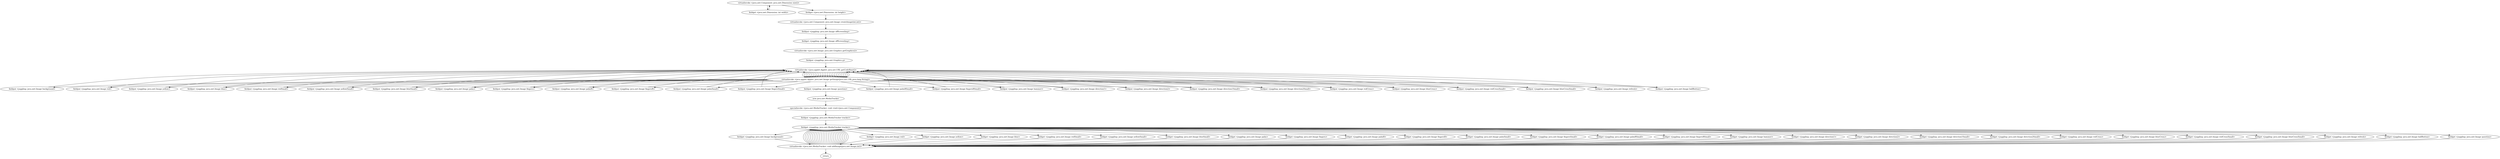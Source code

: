 digraph "" {
"virtualinvoke <java.awt.Component: java.awt.Dimension size()>";
 "virtualinvoke <java.awt.Component: java.awt.Dimension size()>"->"fieldget <java.awt.Dimension: int width>";
 "fieldget <java.awt.Dimension: int width>"->"virtualinvoke <java.awt.Component: java.awt.Dimension size()>";
 "virtualinvoke <java.awt.Component: java.awt.Dimension size()>"->"fieldget <java.awt.Dimension: int height>";
 "fieldget <java.awt.Dimension: int height>"->"virtualinvoke <java.awt.Component: java.awt.Image createImage(int,int)>";
 "virtualinvoke <java.awt.Component: java.awt.Image createImage(int,int)>"->"fieldput <juggling: java.awt.Image offScreenImg>";
 "fieldput <juggling: java.awt.Image offScreenImg>"->"fieldget <juggling: java.awt.Image offScreenImg>";
 "fieldget <juggling: java.awt.Image offScreenImg>"->"virtualinvoke <java.awt.Image: java.awt.Graphics getGraphics()>";
 "virtualinvoke <java.awt.Image: java.awt.Graphics getGraphics()>"->"fieldput <juggling: java.awt.Graphics g>";
 "fieldput <juggling: java.awt.Graphics g>"->"virtualinvoke <java.applet.Applet: java.net.URL getCodeBase()>";
 "virtualinvoke <java.applet.Applet: java.net.URL getCodeBase()>"->"virtualinvoke <java.applet.Applet: java.awt.Image getImage(java.net.URL,java.lang.String)>";
 "virtualinvoke <java.applet.Applet: java.awt.Image getImage(java.net.URL,java.lang.String)>"->"fieldput <juggling: java.awt.Image background>";
 "fieldput <juggling: java.awt.Image background>"->"virtualinvoke <java.applet.Applet: java.net.URL getCodeBase()>";
 "virtualinvoke <java.applet.Applet: java.net.URL getCodeBase()>"->"virtualinvoke <java.applet.Applet: java.awt.Image getImage(java.net.URL,java.lang.String)>";
 "virtualinvoke <java.applet.Applet: java.awt.Image getImage(java.net.URL,java.lang.String)>"->"fieldput <juggling: java.awt.Image red>";
 "fieldput <juggling: java.awt.Image red>"->"virtualinvoke <java.applet.Applet: java.net.URL getCodeBase()>";
 "virtualinvoke <java.applet.Applet: java.net.URL getCodeBase()>"->"virtualinvoke <java.applet.Applet: java.awt.Image getImage(java.net.URL,java.lang.String)>";
 "virtualinvoke <java.applet.Applet: java.awt.Image getImage(java.net.URL,java.lang.String)>"->"fieldput <juggling: java.awt.Image yellow>";
 "fieldput <juggling: java.awt.Image yellow>"->"virtualinvoke <java.applet.Applet: java.net.URL getCodeBase()>";
 "virtualinvoke <java.applet.Applet: java.net.URL getCodeBase()>"->"virtualinvoke <java.applet.Applet: java.awt.Image getImage(java.net.URL,java.lang.String)>";
 "virtualinvoke <java.applet.Applet: java.awt.Image getImage(java.net.URL,java.lang.String)>"->"fieldput <juggling: java.awt.Image blue>";
 "fieldput <juggling: java.awt.Image blue>"->"virtualinvoke <java.applet.Applet: java.net.URL getCodeBase()>";
 "virtualinvoke <java.applet.Applet: java.net.URL getCodeBase()>"->"virtualinvoke <java.applet.Applet: java.awt.Image getImage(java.net.URL,java.lang.String)>";
 "virtualinvoke <java.applet.Applet: java.awt.Image getImage(java.net.URL,java.lang.String)>"->"fieldput <juggling: java.awt.Image redSmall>";
 "fieldput <juggling: java.awt.Image redSmall>"->"virtualinvoke <java.applet.Applet: java.net.URL getCodeBase()>";
 "virtualinvoke <java.applet.Applet: java.net.URL getCodeBase()>"->"virtualinvoke <java.applet.Applet: java.awt.Image getImage(java.net.URL,java.lang.String)>";
 "virtualinvoke <java.applet.Applet: java.awt.Image getImage(java.net.URL,java.lang.String)>"->"fieldput <juggling: java.awt.Image yellowSmall>";
 "fieldput <juggling: java.awt.Image yellowSmall>"->"virtualinvoke <java.applet.Applet: java.net.URL getCodeBase()>";
 "virtualinvoke <java.applet.Applet: java.net.URL getCodeBase()>"->"virtualinvoke <java.applet.Applet: java.awt.Image getImage(java.net.URL,java.lang.String)>";
 "virtualinvoke <java.applet.Applet: java.awt.Image getImage(java.net.URL,java.lang.String)>"->"fieldput <juggling: java.awt.Image blueSmall>";
 "fieldput <juggling: java.awt.Image blueSmall>"->"virtualinvoke <java.applet.Applet: java.net.URL getCodeBase()>";
 "virtualinvoke <java.applet.Applet: java.net.URL getCodeBase()>"->"virtualinvoke <java.applet.Applet: java.awt.Image getImage(java.net.URL,java.lang.String)>";
 "virtualinvoke <java.applet.Applet: java.awt.Image getImage(java.net.URL,java.lang.String)>"->"fieldput <juggling: java.awt.Image palm>";
 "fieldput <juggling: java.awt.Image palm>"->"virtualinvoke <java.applet.Applet: java.net.URL getCodeBase()>";
 "virtualinvoke <java.applet.Applet: java.net.URL getCodeBase()>"->"virtualinvoke <java.applet.Applet: java.awt.Image getImage(java.net.URL,java.lang.String)>";
 "virtualinvoke <java.applet.Applet: java.awt.Image getImage(java.net.URL,java.lang.String)>"->"fieldput <juggling: java.awt.Image fingers>";
 "fieldput <juggling: java.awt.Image fingers>"->"virtualinvoke <java.applet.Applet: java.net.URL getCodeBase()>";
 "virtualinvoke <java.applet.Applet: java.net.URL getCodeBase()>"->"virtualinvoke <java.applet.Applet: java.awt.Image getImage(java.net.URL,java.lang.String)>";
 "virtualinvoke <java.applet.Applet: java.awt.Image getImage(java.net.URL,java.lang.String)>"->"fieldput <juggling: java.awt.Image palmR>";
 "fieldput <juggling: java.awt.Image palmR>"->"virtualinvoke <java.applet.Applet: java.net.URL getCodeBase()>";
 "virtualinvoke <java.applet.Applet: java.net.URL getCodeBase()>"->"virtualinvoke <java.applet.Applet: java.awt.Image getImage(java.net.URL,java.lang.String)>";
 "virtualinvoke <java.applet.Applet: java.awt.Image getImage(java.net.URL,java.lang.String)>"->"fieldput <juggling: java.awt.Image fingersR>";
 "fieldput <juggling: java.awt.Image fingersR>"->"virtualinvoke <java.applet.Applet: java.net.URL getCodeBase()>";
 "virtualinvoke <java.applet.Applet: java.net.URL getCodeBase()>"->"virtualinvoke <java.applet.Applet: java.awt.Image getImage(java.net.URL,java.lang.String)>";
 "virtualinvoke <java.applet.Applet: java.awt.Image getImage(java.net.URL,java.lang.String)>"->"fieldput <juggling: java.awt.Image palmSmall>";
 "fieldput <juggling: java.awt.Image palmSmall>"->"virtualinvoke <java.applet.Applet: java.net.URL getCodeBase()>";
 "virtualinvoke <java.applet.Applet: java.net.URL getCodeBase()>"->"virtualinvoke <java.applet.Applet: java.awt.Image getImage(java.net.URL,java.lang.String)>";
 "virtualinvoke <java.applet.Applet: java.awt.Image getImage(java.net.URL,java.lang.String)>"->"fieldput <juggling: java.awt.Image fingersSmall>";
 "fieldput <juggling: java.awt.Image fingersSmall>"->"virtualinvoke <java.applet.Applet: java.net.URL getCodeBase()>";
 "virtualinvoke <java.applet.Applet: java.net.URL getCodeBase()>"->"virtualinvoke <java.applet.Applet: java.awt.Image getImage(java.net.URL,java.lang.String)>";
 "virtualinvoke <java.applet.Applet: java.awt.Image getImage(java.net.URL,java.lang.String)>"->"fieldput <juggling: java.awt.Image palmRSmall>";
 "fieldput <juggling: java.awt.Image palmRSmall>"->"virtualinvoke <java.applet.Applet: java.net.URL getCodeBase()>";
 "virtualinvoke <java.applet.Applet: java.net.URL getCodeBase()>"->"virtualinvoke <java.applet.Applet: java.awt.Image getImage(java.net.URL,java.lang.String)>";
 "virtualinvoke <java.applet.Applet: java.awt.Image getImage(java.net.URL,java.lang.String)>"->"fieldput <juggling: java.awt.Image fingersRSmall>";
 "fieldput <juggling: java.awt.Image fingersRSmall>"->"virtualinvoke <java.applet.Applet: java.net.URL getCodeBase()>";
 "virtualinvoke <java.applet.Applet: java.net.URL getCodeBase()>"->"virtualinvoke <java.applet.Applet: java.awt.Image getImage(java.net.URL,java.lang.String)>";
 "virtualinvoke <java.applet.Applet: java.awt.Image getImage(java.net.URL,java.lang.String)>"->"fieldput <juggling: java.awt.Image hammer>";
 "fieldput <juggling: java.awt.Image hammer>"->"virtualinvoke <java.applet.Applet: java.net.URL getCodeBase()>";
 "virtualinvoke <java.applet.Applet: java.net.URL getCodeBase()>"->"virtualinvoke <java.applet.Applet: java.awt.Image getImage(java.net.URL,java.lang.String)>";
 "virtualinvoke <java.applet.Applet: java.awt.Image getImage(java.net.URL,java.lang.String)>"->"fieldput <juggling: java.awt.Image direction1>";
 "fieldput <juggling: java.awt.Image direction1>"->"virtualinvoke <java.applet.Applet: java.net.URL getCodeBase()>";
 "virtualinvoke <java.applet.Applet: java.net.URL getCodeBase()>"->"virtualinvoke <java.applet.Applet: java.awt.Image getImage(java.net.URL,java.lang.String)>";
 "virtualinvoke <java.applet.Applet: java.awt.Image getImage(java.net.URL,java.lang.String)>"->"fieldput <juggling: java.awt.Image direction2>";
 "fieldput <juggling: java.awt.Image direction2>"->"virtualinvoke <java.applet.Applet: java.net.URL getCodeBase()>";
 "virtualinvoke <java.applet.Applet: java.net.URL getCodeBase()>"->"virtualinvoke <java.applet.Applet: java.awt.Image getImage(java.net.URL,java.lang.String)>";
 "virtualinvoke <java.applet.Applet: java.awt.Image getImage(java.net.URL,java.lang.String)>"->"fieldput <juggling: java.awt.Image direction1Small>";
 "fieldput <juggling: java.awt.Image direction1Small>"->"virtualinvoke <java.applet.Applet: java.net.URL getCodeBase()>";
 "virtualinvoke <java.applet.Applet: java.net.URL getCodeBase()>"->"virtualinvoke <java.applet.Applet: java.awt.Image getImage(java.net.URL,java.lang.String)>";
 "virtualinvoke <java.applet.Applet: java.awt.Image getImage(java.net.URL,java.lang.String)>"->"fieldput <juggling: java.awt.Image direction2Small>";
 "fieldput <juggling: java.awt.Image direction2Small>"->"virtualinvoke <java.applet.Applet: java.net.URL getCodeBase()>";
 "virtualinvoke <java.applet.Applet: java.net.URL getCodeBase()>"->"virtualinvoke <java.applet.Applet: java.awt.Image getImage(java.net.URL,java.lang.String)>";
 "virtualinvoke <java.applet.Applet: java.awt.Image getImage(java.net.URL,java.lang.String)>"->"fieldput <juggling: java.awt.Image redCross>";
 "fieldput <juggling: java.awt.Image redCross>"->"virtualinvoke <java.applet.Applet: java.net.URL getCodeBase()>";
 "virtualinvoke <java.applet.Applet: java.net.URL getCodeBase()>"->"virtualinvoke <java.applet.Applet: java.awt.Image getImage(java.net.URL,java.lang.String)>";
 "virtualinvoke <java.applet.Applet: java.awt.Image getImage(java.net.URL,java.lang.String)>"->"fieldput <juggling: java.awt.Image blueCross>";
 "fieldput <juggling: java.awt.Image blueCross>"->"virtualinvoke <java.applet.Applet: java.net.URL getCodeBase()>";
 "virtualinvoke <java.applet.Applet: java.net.URL getCodeBase()>"->"virtualinvoke <java.applet.Applet: java.awt.Image getImage(java.net.URL,java.lang.String)>";
 "virtualinvoke <java.applet.Applet: java.awt.Image getImage(java.net.URL,java.lang.String)>"->"fieldput <juggling: java.awt.Image redCrossSmall>";
 "fieldput <juggling: java.awt.Image redCrossSmall>"->"virtualinvoke <java.applet.Applet: java.net.URL getCodeBase()>";
 "virtualinvoke <java.applet.Applet: java.net.URL getCodeBase()>"->"virtualinvoke <java.applet.Applet: java.awt.Image getImage(java.net.URL,java.lang.String)>";
 "virtualinvoke <java.applet.Applet: java.awt.Image getImage(java.net.URL,java.lang.String)>"->"fieldput <juggling: java.awt.Image blueCrossSmall>";
 "fieldput <juggling: java.awt.Image blueCrossSmall>"->"virtualinvoke <java.applet.Applet: java.net.URL getCodeBase()>";
 "virtualinvoke <java.applet.Applet: java.net.URL getCodeBase()>"->"virtualinvoke <java.applet.Applet: java.awt.Image getImage(java.net.URL,java.lang.String)>";
 "virtualinvoke <java.applet.Applet: java.awt.Image getImage(java.net.URL,java.lang.String)>"->"fieldput <juggling: java.awt.Image refresh>";
 "fieldput <juggling: java.awt.Image refresh>"->"virtualinvoke <java.applet.Applet: java.net.URL getCodeBase()>";
 "virtualinvoke <java.applet.Applet: java.net.URL getCodeBase()>"->"virtualinvoke <java.applet.Applet: java.awt.Image getImage(java.net.URL,java.lang.String)>";
 "virtualinvoke <java.applet.Applet: java.awt.Image getImage(java.net.URL,java.lang.String)>"->"fieldput <juggling: java.awt.Image ballButton>";
 "fieldput <juggling: java.awt.Image ballButton>"->"virtualinvoke <java.applet.Applet: java.net.URL getCodeBase()>";
 "virtualinvoke <java.applet.Applet: java.net.URL getCodeBase()>"->"virtualinvoke <java.applet.Applet: java.awt.Image getImage(java.net.URL,java.lang.String)>";
 "virtualinvoke <java.applet.Applet: java.awt.Image getImage(java.net.URL,java.lang.String)>"->"fieldput <juggling: java.awt.Image question>";
 "fieldput <juggling: java.awt.Image question>"->"new java.awt.MediaTracker";
 "new java.awt.MediaTracker"->"specialinvoke <java.awt.MediaTracker: void <init>(java.awt.Component)>";
 "specialinvoke <java.awt.MediaTracker: void <init>(java.awt.Component)>"->"fieldput <juggling: java.awt.MediaTracker tracker>";
 "fieldput <juggling: java.awt.MediaTracker tracker>"->"fieldget <juggling: java.awt.MediaTracker tracker>";
 "fieldget <juggling: java.awt.MediaTracker tracker>"->"fieldget <juggling: java.awt.Image background>";
 "fieldget <juggling: java.awt.Image background>"->"virtualinvoke <java.awt.MediaTracker: void addImage(java.awt.Image,int)>";
 "virtualinvoke <java.awt.MediaTracker: void addImage(java.awt.Image,int)>"->"fieldget <juggling: java.awt.MediaTracker tracker>";
 "fieldget <juggling: java.awt.MediaTracker tracker>"->"fieldget <juggling: java.awt.Image red>";
 "fieldget <juggling: java.awt.Image red>"->"virtualinvoke <java.awt.MediaTracker: void addImage(java.awt.Image,int)>";
 "virtualinvoke <java.awt.MediaTracker: void addImage(java.awt.Image,int)>"->"fieldget <juggling: java.awt.MediaTracker tracker>";
 "fieldget <juggling: java.awt.MediaTracker tracker>"->"fieldget <juggling: java.awt.Image yellow>";
 "fieldget <juggling: java.awt.Image yellow>"->"virtualinvoke <java.awt.MediaTracker: void addImage(java.awt.Image,int)>";
 "virtualinvoke <java.awt.MediaTracker: void addImage(java.awt.Image,int)>"->"fieldget <juggling: java.awt.MediaTracker tracker>";
 "fieldget <juggling: java.awt.MediaTracker tracker>"->"fieldget <juggling: java.awt.Image blue>";
 "fieldget <juggling: java.awt.Image blue>"->"virtualinvoke <java.awt.MediaTracker: void addImage(java.awt.Image,int)>";
 "virtualinvoke <java.awt.MediaTracker: void addImage(java.awt.Image,int)>"->"fieldget <juggling: java.awt.MediaTracker tracker>";
 "fieldget <juggling: java.awt.MediaTracker tracker>"->"fieldget <juggling: java.awt.Image redSmall>";
 "fieldget <juggling: java.awt.Image redSmall>"->"virtualinvoke <java.awt.MediaTracker: void addImage(java.awt.Image,int)>";
 "virtualinvoke <java.awt.MediaTracker: void addImage(java.awt.Image,int)>"->"fieldget <juggling: java.awt.MediaTracker tracker>";
 "fieldget <juggling: java.awt.MediaTracker tracker>"->"fieldget <juggling: java.awt.Image yellowSmall>";
 "fieldget <juggling: java.awt.Image yellowSmall>"->"virtualinvoke <java.awt.MediaTracker: void addImage(java.awt.Image,int)>";
 "virtualinvoke <java.awt.MediaTracker: void addImage(java.awt.Image,int)>"->"fieldget <juggling: java.awt.MediaTracker tracker>";
 "fieldget <juggling: java.awt.MediaTracker tracker>"->"fieldget <juggling: java.awt.Image blueSmall>";
 "fieldget <juggling: java.awt.Image blueSmall>"->"virtualinvoke <java.awt.MediaTracker: void addImage(java.awt.Image,int)>";
 "virtualinvoke <java.awt.MediaTracker: void addImage(java.awt.Image,int)>"->"fieldget <juggling: java.awt.MediaTracker tracker>";
 "fieldget <juggling: java.awt.MediaTracker tracker>"->"fieldget <juggling: java.awt.Image palm>";
 "fieldget <juggling: java.awt.Image palm>"->"virtualinvoke <java.awt.MediaTracker: void addImage(java.awt.Image,int)>";
 "virtualinvoke <java.awt.MediaTracker: void addImage(java.awt.Image,int)>"->"fieldget <juggling: java.awt.MediaTracker tracker>";
 "fieldget <juggling: java.awt.MediaTracker tracker>"->"fieldget <juggling: java.awt.Image fingers>";
 "fieldget <juggling: java.awt.Image fingers>"->"virtualinvoke <java.awt.MediaTracker: void addImage(java.awt.Image,int)>";
 "virtualinvoke <java.awt.MediaTracker: void addImage(java.awt.Image,int)>"->"fieldget <juggling: java.awt.MediaTracker tracker>";
 "fieldget <juggling: java.awt.MediaTracker tracker>"->"fieldget <juggling: java.awt.Image palmR>";
 "fieldget <juggling: java.awt.Image palmR>"->"virtualinvoke <java.awt.MediaTracker: void addImage(java.awt.Image,int)>";
 "virtualinvoke <java.awt.MediaTracker: void addImage(java.awt.Image,int)>"->"fieldget <juggling: java.awt.MediaTracker tracker>";
 "fieldget <juggling: java.awt.MediaTracker tracker>"->"fieldget <juggling: java.awt.Image fingersR>";
 "fieldget <juggling: java.awt.Image fingersR>"->"virtualinvoke <java.awt.MediaTracker: void addImage(java.awt.Image,int)>";
 "virtualinvoke <java.awt.MediaTracker: void addImage(java.awt.Image,int)>"->"fieldget <juggling: java.awt.MediaTracker tracker>";
 "fieldget <juggling: java.awt.MediaTracker tracker>"->"fieldget <juggling: java.awt.Image palmSmall>";
 "fieldget <juggling: java.awt.Image palmSmall>"->"virtualinvoke <java.awt.MediaTracker: void addImage(java.awt.Image,int)>";
 "virtualinvoke <java.awt.MediaTracker: void addImage(java.awt.Image,int)>"->"fieldget <juggling: java.awt.MediaTracker tracker>";
 "fieldget <juggling: java.awt.MediaTracker tracker>"->"fieldget <juggling: java.awt.Image fingersSmall>";
 "fieldget <juggling: java.awt.Image fingersSmall>"->"virtualinvoke <java.awt.MediaTracker: void addImage(java.awt.Image,int)>";
 "virtualinvoke <java.awt.MediaTracker: void addImage(java.awt.Image,int)>"->"fieldget <juggling: java.awt.MediaTracker tracker>";
 "fieldget <juggling: java.awt.MediaTracker tracker>"->"fieldget <juggling: java.awt.Image palmRSmall>";
 "fieldget <juggling: java.awt.Image palmRSmall>"->"virtualinvoke <java.awt.MediaTracker: void addImage(java.awt.Image,int)>";
 "virtualinvoke <java.awt.MediaTracker: void addImage(java.awt.Image,int)>"->"fieldget <juggling: java.awt.MediaTracker tracker>";
 "fieldget <juggling: java.awt.MediaTracker tracker>"->"fieldget <juggling: java.awt.Image fingersRSmall>";
 "fieldget <juggling: java.awt.Image fingersRSmall>"->"virtualinvoke <java.awt.MediaTracker: void addImage(java.awt.Image,int)>";
 "virtualinvoke <java.awt.MediaTracker: void addImage(java.awt.Image,int)>"->"fieldget <juggling: java.awt.MediaTracker tracker>";
 "fieldget <juggling: java.awt.MediaTracker tracker>"->"fieldget <juggling: java.awt.Image hammer>";
 "fieldget <juggling: java.awt.Image hammer>"->"virtualinvoke <java.awt.MediaTracker: void addImage(java.awt.Image,int)>";
 "virtualinvoke <java.awt.MediaTracker: void addImage(java.awt.Image,int)>"->"fieldget <juggling: java.awt.MediaTracker tracker>";
 "fieldget <juggling: java.awt.MediaTracker tracker>"->"fieldget <juggling: java.awt.Image direction1>";
 "fieldget <juggling: java.awt.Image direction1>"->"virtualinvoke <java.awt.MediaTracker: void addImage(java.awt.Image,int)>";
 "virtualinvoke <java.awt.MediaTracker: void addImage(java.awt.Image,int)>"->"fieldget <juggling: java.awt.MediaTracker tracker>";
 "fieldget <juggling: java.awt.MediaTracker tracker>"->"fieldget <juggling: java.awt.Image direction2>";
 "fieldget <juggling: java.awt.Image direction2>"->"virtualinvoke <java.awt.MediaTracker: void addImage(java.awt.Image,int)>";
 "virtualinvoke <java.awt.MediaTracker: void addImage(java.awt.Image,int)>"->"fieldget <juggling: java.awt.MediaTracker tracker>";
 "fieldget <juggling: java.awt.MediaTracker tracker>"->"fieldget <juggling: java.awt.Image direction1Small>";
 "fieldget <juggling: java.awt.Image direction1Small>"->"virtualinvoke <java.awt.MediaTracker: void addImage(java.awt.Image,int)>";
 "virtualinvoke <java.awt.MediaTracker: void addImage(java.awt.Image,int)>"->"fieldget <juggling: java.awt.MediaTracker tracker>";
 "fieldget <juggling: java.awt.MediaTracker tracker>"->"fieldget <juggling: java.awt.Image direction2Small>";
 "fieldget <juggling: java.awt.Image direction2Small>"->"virtualinvoke <java.awt.MediaTracker: void addImage(java.awt.Image,int)>";
 "virtualinvoke <java.awt.MediaTracker: void addImage(java.awt.Image,int)>"->"fieldget <juggling: java.awt.MediaTracker tracker>";
 "fieldget <juggling: java.awt.MediaTracker tracker>"->"fieldget <juggling: java.awt.Image redCross>";
 "fieldget <juggling: java.awt.Image redCross>"->"virtualinvoke <java.awt.MediaTracker: void addImage(java.awt.Image,int)>";
 "virtualinvoke <java.awt.MediaTracker: void addImage(java.awt.Image,int)>"->"fieldget <juggling: java.awt.MediaTracker tracker>";
 "fieldget <juggling: java.awt.MediaTracker tracker>"->"fieldget <juggling: java.awt.Image blueCross>";
 "fieldget <juggling: java.awt.Image blueCross>"->"virtualinvoke <java.awt.MediaTracker: void addImage(java.awt.Image,int)>";
 "virtualinvoke <java.awt.MediaTracker: void addImage(java.awt.Image,int)>"->"fieldget <juggling: java.awt.MediaTracker tracker>";
 "fieldget <juggling: java.awt.MediaTracker tracker>"->"fieldget <juggling: java.awt.Image redCrossSmall>";
 "fieldget <juggling: java.awt.Image redCrossSmall>"->"virtualinvoke <java.awt.MediaTracker: void addImage(java.awt.Image,int)>";
 "virtualinvoke <java.awt.MediaTracker: void addImage(java.awt.Image,int)>"->"fieldget <juggling: java.awt.MediaTracker tracker>";
 "fieldget <juggling: java.awt.MediaTracker tracker>"->"fieldget <juggling: java.awt.Image blueCrossSmall>";
 "fieldget <juggling: java.awt.Image blueCrossSmall>"->"virtualinvoke <java.awt.MediaTracker: void addImage(java.awt.Image,int)>";
 "virtualinvoke <java.awt.MediaTracker: void addImage(java.awt.Image,int)>"->"fieldget <juggling: java.awt.MediaTracker tracker>";
 "fieldget <juggling: java.awt.MediaTracker tracker>"->"fieldget <juggling: java.awt.Image refresh>";
 "fieldget <juggling: java.awt.Image refresh>"->"virtualinvoke <java.awt.MediaTracker: void addImage(java.awt.Image,int)>";
 "virtualinvoke <java.awt.MediaTracker: void addImage(java.awt.Image,int)>"->"fieldget <juggling: java.awt.MediaTracker tracker>";
 "fieldget <juggling: java.awt.MediaTracker tracker>"->"fieldget <juggling: java.awt.Image ballButton>";
 "fieldget <juggling: java.awt.Image ballButton>"->"virtualinvoke <java.awt.MediaTracker: void addImage(java.awt.Image,int)>";
 "virtualinvoke <java.awt.MediaTracker: void addImage(java.awt.Image,int)>"->"fieldget <juggling: java.awt.MediaTracker tracker>";
 "fieldget <juggling: java.awt.MediaTracker tracker>"->"fieldget <juggling: java.awt.Image question>";
 "fieldget <juggling: java.awt.Image question>"->"virtualinvoke <java.awt.MediaTracker: void addImage(java.awt.Image,int)>";
 "virtualinvoke <java.awt.MediaTracker: void addImage(java.awt.Image,int)>"->"return";
}

